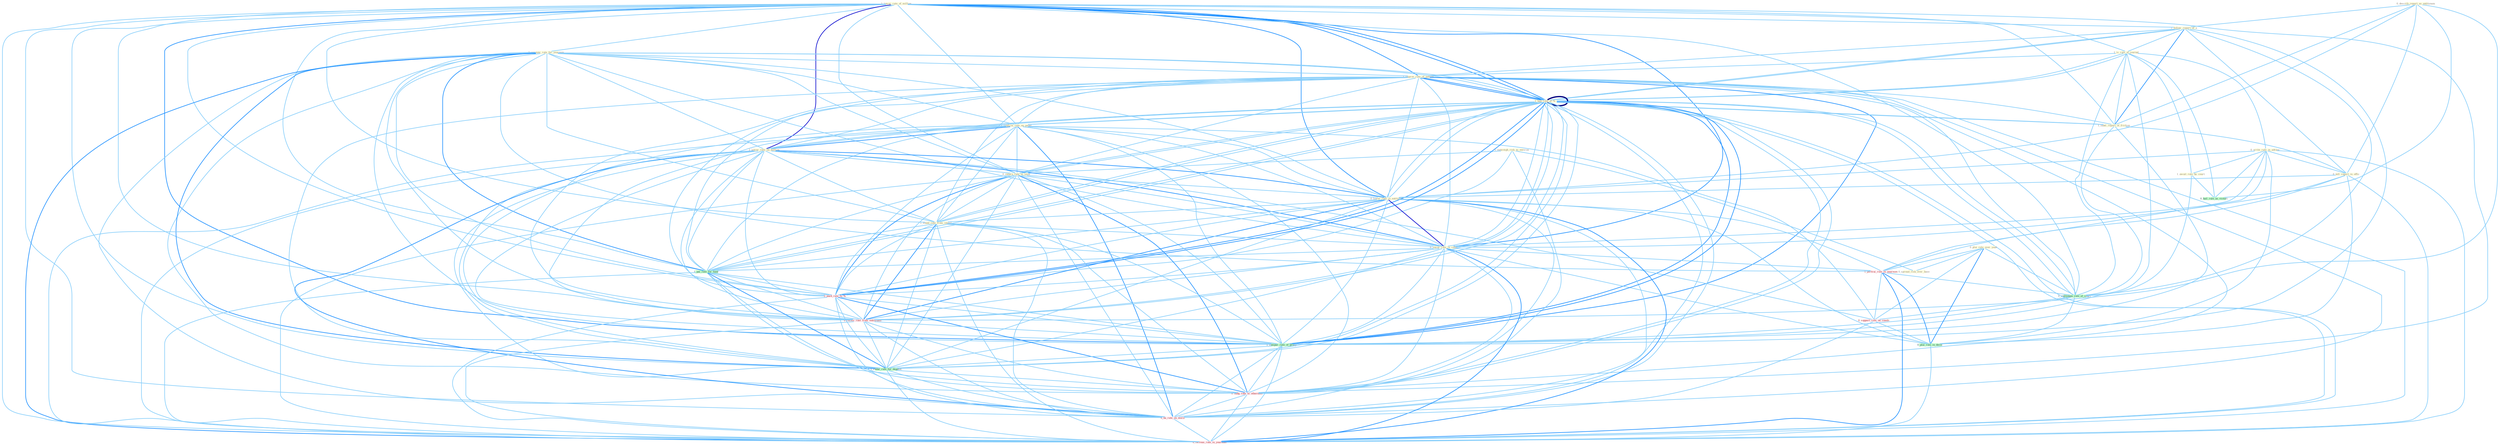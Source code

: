 Graph G{ 
    node
    [shape=polygon,style=filled,width=.5,height=.06,color="#BDFCC9",fixedsize=true,fontsize=4,
    fontcolor="#2f4f4f"];
    {node
    [color="#ffffe0", fontcolor="#8b7d6b"] "1_lower_rate_of_million " "0_describ_report_as_entitynam " "1_follow_report_of_a " "1_is_rule_of_journal " "1_announc_rate_for_yearnum " "1_improv_rate_of_patient " "1_had_rate_of_% " "0_write_rule_in_advanc " "1_label_report_of_friction " "1_confirm_rate_on_paper " "0_tell_report_in_offic " "1_outweigh_risk_to_environ " "0_plai_role_over_year " "1_lower_rate_on_million " "0_return_rate_to_level " "1_await_rule_by_court " "0_spread_risk_over_base " "0_lower_rate_in_entitynam " "1_found_rate_from_invest " "0_lower_rate_in_come "}
{node [color="#fff0f5", fontcolor="#b22222"] "1_portrai_role_in_yearnum " "0_push_rate_to_% " "0_receiv_rate_from_entitynam " "0_support_role_on_condit " "0_nudg_rate_to_othernum " "0_ha_rate_on_morn " "0_increas_rate_in_yearnum "}
edge [color="#B0E2FF"];

	"1_lower_rate_of_million " -- "1_follow_report_of_a " [w="1", color="#87cefa" ];
	"1_lower_rate_of_million " -- "1_is_rule_of_journal " [w="1", color="#87cefa" ];
	"1_lower_rate_of_million " -- "1_announc_rate_for_yearnum " [w="1", color="#87cefa" ];
	"1_lower_rate_of_million " -- "1_improv_rate_of_patient " [w="2", color="#1e90ff" , len=0.8];
	"1_lower_rate_of_million " -- "1_had_rate_of_% " [w="2", color="#1e90ff" , len=0.8];
	"1_lower_rate_of_million " -- "1_label_report_of_friction " [w="1", color="#87cefa" ];
	"1_lower_rate_of_million " -- "1_confirm_rate_on_paper " [w="1", color="#87cefa" ];
	"1_lower_rate_of_million " -- "1_lower_rate_on_million " [w="3", color="#0000cd" , len=0.6];
	"1_lower_rate_of_million " -- "0_return_rate_to_level " [w="1", color="#87cefa" ];
	"1_lower_rate_of_million " -- "0_lower_rate_in_entitynam " [w="2", color="#1e90ff" , len=0.8];
	"1_lower_rate_of_million " -- "1_found_rate_from_invest " [w="1", color="#87cefa" ];
	"1_lower_rate_of_million " -- "0_lower_rate_in_come " [w="2", color="#1e90ff" , len=0.8];
	"1_lower_rate_of_million " -- "1_pai_rate_for_fund " [w="1", color="#87cefa" ];
	"1_lower_rate_of_million " -- "0_push_rate_to_% " [w="1", color="#87cefa" ];
	"1_lower_rate_of_million " -- "1_entitynam_role_of_court " [w="1", color="#87cefa" ];
	"1_lower_rate_of_million " -- "0_receiv_rate_from_entitynam " [w="1", color="#87cefa" ];
	"1_lower_rate_of_million " -- "1_compar_rate_of_group " [w="2", color="#1e90ff" , len=0.8];
	"1_lower_rate_of_million " -- "1_had_rate_of_% " [w="2", color="#1e90ff" , len=0.8];
	"1_lower_rate_of_million " -- "1_reduc_rate_for_deposit " [w="1", color="#87cefa" ];
	"1_lower_rate_of_million " -- "0_nudg_rate_to_othernum " [w="1", color="#87cefa" ];
	"1_lower_rate_of_million " -- "0_ha_rate_on_morn " [w="1", color="#87cefa" ];
	"1_lower_rate_of_million " -- "0_increas_rate_in_yearnum " [w="1", color="#87cefa" ];
	"0_describ_report_as_entitynam " -- "1_follow_report_of_a " [w="1", color="#87cefa" ];
	"0_describ_report_as_entitynam " -- "1_label_report_of_friction " [w="1", color="#87cefa" ];
	"0_describ_report_as_entitynam " -- "0_tell_report_in_offic " [w="1", color="#87cefa" ];
	"0_describ_report_as_entitynam " -- "0_lower_rate_in_entitynam " [w="1", color="#87cefa" ];
	"0_describ_report_as_entitynam " -- "0_receiv_rate_from_entitynam " [w="1", color="#87cefa" ];
	"0_describ_report_as_entitynam " -- "0_hail_rule_as_victori " [w="1", color="#87cefa" ];
	"1_follow_report_of_a " -- "1_is_rule_of_journal " [w="1", color="#87cefa" ];
	"1_follow_report_of_a " -- "1_improv_rate_of_patient " [w="1", color="#87cefa" ];
	"1_follow_report_of_a " -- "1_had_rate_of_% " [w="1", color="#87cefa" ];
	"1_follow_report_of_a " -- "1_label_report_of_friction " [w="2", color="#1e90ff" , len=0.8];
	"1_follow_report_of_a " -- "0_tell_report_in_offic " [w="1", color="#87cefa" ];
	"1_follow_report_of_a " -- "1_entitynam_role_of_court " [w="1", color="#87cefa" ];
	"1_follow_report_of_a " -- "1_compar_rate_of_group " [w="1", color="#87cefa" ];
	"1_follow_report_of_a " -- "1_had_rate_of_% " [w="1", color="#87cefa" ];
	"1_is_rule_of_journal " -- "1_improv_rate_of_patient " [w="1", color="#87cefa" ];
	"1_is_rule_of_journal " -- "1_had_rate_of_% " [w="1", color="#87cefa" ];
	"1_is_rule_of_journal " -- "0_write_rule_in_advanc " [w="1", color="#87cefa" ];
	"1_is_rule_of_journal " -- "1_label_report_of_friction " [w="1", color="#87cefa" ];
	"1_is_rule_of_journal " -- "1_await_rule_by_court " [w="1", color="#87cefa" ];
	"1_is_rule_of_journal " -- "1_entitynam_role_of_court " [w="1", color="#87cefa" ];
	"1_is_rule_of_journal " -- "1_compar_rate_of_group " [w="1", color="#87cefa" ];
	"1_is_rule_of_journal " -- "1_had_rate_of_% " [w="1", color="#87cefa" ];
	"1_is_rule_of_journal " -- "0_hail_rule_as_victori " [w="1", color="#87cefa" ];
	"1_announc_rate_for_yearnum " -- "1_improv_rate_of_patient " [w="1", color="#87cefa" ];
	"1_announc_rate_for_yearnum " -- "1_had_rate_of_% " [w="1", color="#87cefa" ];
	"1_announc_rate_for_yearnum " -- "1_confirm_rate_on_paper " [w="1", color="#87cefa" ];
	"1_announc_rate_for_yearnum " -- "1_lower_rate_on_million " [w="1", color="#87cefa" ];
	"1_announc_rate_for_yearnum " -- "0_return_rate_to_level " [w="1", color="#87cefa" ];
	"1_announc_rate_for_yearnum " -- "0_lower_rate_in_entitynam " [w="1", color="#87cefa" ];
	"1_announc_rate_for_yearnum " -- "1_found_rate_from_invest " [w="1", color="#87cefa" ];
	"1_announc_rate_for_yearnum " -- "0_lower_rate_in_come " [w="1", color="#87cefa" ];
	"1_announc_rate_for_yearnum " -- "1_portrai_role_in_yearnum " [w="1", color="#87cefa" ];
	"1_announc_rate_for_yearnum " -- "1_pai_rate_for_fund " [w="2", color="#1e90ff" , len=0.8];
	"1_announc_rate_for_yearnum " -- "0_push_rate_to_% " [w="1", color="#87cefa" ];
	"1_announc_rate_for_yearnum " -- "0_receiv_rate_from_entitynam " [w="1", color="#87cefa" ];
	"1_announc_rate_for_yearnum " -- "1_compar_rate_of_group " [w="1", color="#87cefa" ];
	"1_announc_rate_for_yearnum " -- "1_had_rate_of_% " [w="1", color="#87cefa" ];
	"1_announc_rate_for_yearnum " -- "1_reduc_rate_for_deposit " [w="2", color="#1e90ff" , len=0.8];
	"1_announc_rate_for_yearnum " -- "0_nudg_rate_to_othernum " [w="1", color="#87cefa" ];
	"1_announc_rate_for_yearnum " -- "0_ha_rate_on_morn " [w="1", color="#87cefa" ];
	"1_announc_rate_for_yearnum " -- "0_increas_rate_in_yearnum " [w="2", color="#1e90ff" , len=0.8];
	"1_improv_rate_of_patient " -- "1_had_rate_of_% " [w="2", color="#1e90ff" , len=0.8];
	"1_improv_rate_of_patient " -- "1_label_report_of_friction " [w="1", color="#87cefa" ];
	"1_improv_rate_of_patient " -- "1_confirm_rate_on_paper " [w="1", color="#87cefa" ];
	"1_improv_rate_of_patient " -- "1_lower_rate_on_million " [w="1", color="#87cefa" ];
	"1_improv_rate_of_patient " -- "0_return_rate_to_level " [w="1", color="#87cefa" ];
	"1_improv_rate_of_patient " -- "0_lower_rate_in_entitynam " [w="1", color="#87cefa" ];
	"1_improv_rate_of_patient " -- "1_found_rate_from_invest " [w="1", color="#87cefa" ];
	"1_improv_rate_of_patient " -- "0_lower_rate_in_come " [w="1", color="#87cefa" ];
	"1_improv_rate_of_patient " -- "1_pai_rate_for_fund " [w="1", color="#87cefa" ];
	"1_improv_rate_of_patient " -- "0_push_rate_to_% " [w="1", color="#87cefa" ];
	"1_improv_rate_of_patient " -- "1_entitynam_role_of_court " [w="1", color="#87cefa" ];
	"1_improv_rate_of_patient " -- "0_receiv_rate_from_entitynam " [w="1", color="#87cefa" ];
	"1_improv_rate_of_patient " -- "1_compar_rate_of_group " [w="2", color="#1e90ff" , len=0.8];
	"1_improv_rate_of_patient " -- "1_had_rate_of_% " [w="2", color="#1e90ff" , len=0.8];
	"1_improv_rate_of_patient " -- "1_reduc_rate_for_deposit " [w="1", color="#87cefa" ];
	"1_improv_rate_of_patient " -- "0_nudg_rate_to_othernum " [w="1", color="#87cefa" ];
	"1_improv_rate_of_patient " -- "0_ha_rate_on_morn " [w="1", color="#87cefa" ];
	"1_improv_rate_of_patient " -- "0_increas_rate_in_yearnum " [w="1", color="#87cefa" ];
	"1_had_rate_of_% " -- "1_label_report_of_friction " [w="1", color="#87cefa" ];
	"1_had_rate_of_% " -- "1_confirm_rate_on_paper " [w="1", color="#87cefa" ];
	"1_had_rate_of_% " -- "1_lower_rate_on_million " [w="1", color="#87cefa" ];
	"1_had_rate_of_% " -- "0_return_rate_to_level " [w="1", color="#87cefa" ];
	"1_had_rate_of_% " -- "0_lower_rate_in_entitynam " [w="1", color="#87cefa" ];
	"1_had_rate_of_% " -- "1_found_rate_from_invest " [w="1", color="#87cefa" ];
	"1_had_rate_of_% " -- "0_lower_rate_in_come " [w="1", color="#87cefa" ];
	"1_had_rate_of_% " -- "1_pai_rate_for_fund " [w="1", color="#87cefa" ];
	"1_had_rate_of_% " -- "0_push_rate_to_% " [w="2", color="#1e90ff" , len=0.8];
	"1_had_rate_of_% " -- "1_entitynam_role_of_court " [w="1", color="#87cefa" ];
	"1_had_rate_of_% " -- "0_receiv_rate_from_entitynam " [w="1", color="#87cefa" ];
	"1_had_rate_of_% " -- "1_compar_rate_of_group " [w="2", color="#1e90ff" , len=0.8];
	"1_had_rate_of_% " -- "1_had_rate_of_% " [w="4", style=bold, color="#000080", len=0.4];
	"1_had_rate_of_% " -- "1_reduc_rate_for_deposit " [w="1", color="#87cefa" ];
	"1_had_rate_of_% " -- "0_nudg_rate_to_othernum " [w="1", color="#87cefa" ];
	"1_had_rate_of_% " -- "0_ha_rate_on_morn " [w="1", color="#87cefa" ];
	"1_had_rate_of_% " -- "0_increas_rate_in_yearnum " [w="1", color="#87cefa" ];
	"0_write_rule_in_advanc " -- "0_tell_report_in_offic " [w="1", color="#87cefa" ];
	"0_write_rule_in_advanc " -- "1_await_rule_by_court " [w="1", color="#87cefa" ];
	"0_write_rule_in_advanc " -- "0_lower_rate_in_entitynam " [w="1", color="#87cefa" ];
	"0_write_rule_in_advanc " -- "0_lower_rate_in_come " [w="1", color="#87cefa" ];
	"0_write_rule_in_advanc " -- "1_portrai_role_in_yearnum " [w="1", color="#87cefa" ];
	"0_write_rule_in_advanc " -- "0_hail_rule_as_victori " [w="1", color="#87cefa" ];
	"0_write_rule_in_advanc " -- "0_plai_role_in_decis " [w="1", color="#87cefa" ];
	"0_write_rule_in_advanc " -- "0_increas_rate_in_yearnum " [w="1", color="#87cefa" ];
	"1_label_report_of_friction " -- "0_tell_report_in_offic " [w="1", color="#87cefa" ];
	"1_label_report_of_friction " -- "1_entitynam_role_of_court " [w="1", color="#87cefa" ];
	"1_label_report_of_friction " -- "1_compar_rate_of_group " [w="1", color="#87cefa" ];
	"1_label_report_of_friction " -- "1_had_rate_of_% " [w="1", color="#87cefa" ];
	"1_confirm_rate_on_paper " -- "1_lower_rate_on_million " [w="2", color="#1e90ff" , len=0.8];
	"1_confirm_rate_on_paper " -- "0_return_rate_to_level " [w="1", color="#87cefa" ];
	"1_confirm_rate_on_paper " -- "0_lower_rate_in_entitynam " [w="1", color="#87cefa" ];
	"1_confirm_rate_on_paper " -- "1_found_rate_from_invest " [w="1", color="#87cefa" ];
	"1_confirm_rate_on_paper " -- "0_lower_rate_in_come " [w="1", color="#87cefa" ];
	"1_confirm_rate_on_paper " -- "1_pai_rate_for_fund " [w="1", color="#87cefa" ];
	"1_confirm_rate_on_paper " -- "0_push_rate_to_% " [w="1", color="#87cefa" ];
	"1_confirm_rate_on_paper " -- "0_receiv_rate_from_entitynam " [w="1", color="#87cefa" ];
	"1_confirm_rate_on_paper " -- "1_compar_rate_of_group " [w="1", color="#87cefa" ];
	"1_confirm_rate_on_paper " -- "0_support_role_on_condit " [w="1", color="#87cefa" ];
	"1_confirm_rate_on_paper " -- "1_had_rate_of_% " [w="1", color="#87cefa" ];
	"1_confirm_rate_on_paper " -- "1_reduc_rate_for_deposit " [w="1", color="#87cefa" ];
	"1_confirm_rate_on_paper " -- "0_nudg_rate_to_othernum " [w="1", color="#87cefa" ];
	"1_confirm_rate_on_paper " -- "0_ha_rate_on_morn " [w="2", color="#1e90ff" , len=0.8];
	"1_confirm_rate_on_paper " -- "0_increas_rate_in_yearnum " [w="1", color="#87cefa" ];
	"0_tell_report_in_offic " -- "0_lower_rate_in_entitynam " [w="1", color="#87cefa" ];
	"0_tell_report_in_offic " -- "0_lower_rate_in_come " [w="1", color="#87cefa" ];
	"0_tell_report_in_offic " -- "1_portrai_role_in_yearnum " [w="1", color="#87cefa" ];
	"0_tell_report_in_offic " -- "0_plai_role_in_decis " [w="1", color="#87cefa" ];
	"0_tell_report_in_offic " -- "0_increas_rate_in_yearnum " [w="1", color="#87cefa" ];
	"1_outweigh_risk_to_environ " -- "0_return_rate_to_level " [w="1", color="#87cefa" ];
	"1_outweigh_risk_to_environ " -- "0_spread_risk_over_base " [w="1", color="#87cefa" ];
	"1_outweigh_risk_to_environ " -- "0_push_rate_to_% " [w="1", color="#87cefa" ];
	"1_outweigh_risk_to_environ " -- "0_nudg_rate_to_othernum " [w="1", color="#87cefa" ];
	"0_plai_role_over_year " -- "0_spread_risk_over_base " [w="1", color="#87cefa" ];
	"0_plai_role_over_year " -- "1_portrai_role_in_yearnum " [w="1", color="#87cefa" ];
	"0_plai_role_over_year " -- "1_entitynam_role_of_court " [w="1", color="#87cefa" ];
	"0_plai_role_over_year " -- "0_support_role_on_condit " [w="1", color="#87cefa" ];
	"0_plai_role_over_year " -- "0_plai_role_in_decis " [w="2", color="#1e90ff" , len=0.8];
	"1_lower_rate_on_million " -- "0_return_rate_to_level " [w="1", color="#87cefa" ];
	"1_lower_rate_on_million " -- "0_lower_rate_in_entitynam " [w="2", color="#1e90ff" , len=0.8];
	"1_lower_rate_on_million " -- "1_found_rate_from_invest " [w="1", color="#87cefa" ];
	"1_lower_rate_on_million " -- "0_lower_rate_in_come " [w="2", color="#1e90ff" , len=0.8];
	"1_lower_rate_on_million " -- "1_pai_rate_for_fund " [w="1", color="#87cefa" ];
	"1_lower_rate_on_million " -- "0_push_rate_to_% " [w="1", color="#87cefa" ];
	"1_lower_rate_on_million " -- "0_receiv_rate_from_entitynam " [w="1", color="#87cefa" ];
	"1_lower_rate_on_million " -- "1_compar_rate_of_group " [w="1", color="#87cefa" ];
	"1_lower_rate_on_million " -- "0_support_role_on_condit " [w="1", color="#87cefa" ];
	"1_lower_rate_on_million " -- "1_had_rate_of_% " [w="1", color="#87cefa" ];
	"1_lower_rate_on_million " -- "1_reduc_rate_for_deposit " [w="1", color="#87cefa" ];
	"1_lower_rate_on_million " -- "0_nudg_rate_to_othernum " [w="1", color="#87cefa" ];
	"1_lower_rate_on_million " -- "0_ha_rate_on_morn " [w="2", color="#1e90ff" , len=0.8];
	"1_lower_rate_on_million " -- "0_increas_rate_in_yearnum " [w="1", color="#87cefa" ];
	"0_return_rate_to_level " -- "0_lower_rate_in_entitynam " [w="1", color="#87cefa" ];
	"0_return_rate_to_level " -- "1_found_rate_from_invest " [w="1", color="#87cefa" ];
	"0_return_rate_to_level " -- "0_lower_rate_in_come " [w="1", color="#87cefa" ];
	"0_return_rate_to_level " -- "1_pai_rate_for_fund " [w="1", color="#87cefa" ];
	"0_return_rate_to_level " -- "0_push_rate_to_% " [w="2", color="#1e90ff" , len=0.8];
	"0_return_rate_to_level " -- "0_receiv_rate_from_entitynam " [w="1", color="#87cefa" ];
	"0_return_rate_to_level " -- "1_compar_rate_of_group " [w="1", color="#87cefa" ];
	"0_return_rate_to_level " -- "1_had_rate_of_% " [w="1", color="#87cefa" ];
	"0_return_rate_to_level " -- "1_reduc_rate_for_deposit " [w="1", color="#87cefa" ];
	"0_return_rate_to_level " -- "0_nudg_rate_to_othernum " [w="2", color="#1e90ff" , len=0.8];
	"0_return_rate_to_level " -- "0_ha_rate_on_morn " [w="1", color="#87cefa" ];
	"0_return_rate_to_level " -- "0_increas_rate_in_yearnum " [w="1", color="#87cefa" ];
	"1_await_rule_by_court " -- "1_entitynam_role_of_court " [w="1", color="#87cefa" ];
	"1_await_rule_by_court " -- "0_hail_rule_as_victori " [w="1", color="#87cefa" ];
	"0_lower_rate_in_entitynam " -- "1_found_rate_from_invest " [w="1", color="#87cefa" ];
	"0_lower_rate_in_entitynam " -- "0_lower_rate_in_come " [w="3", color="#0000cd" , len=0.6];
	"0_lower_rate_in_entitynam " -- "1_portrai_role_in_yearnum " [w="1", color="#87cefa" ];
	"0_lower_rate_in_entitynam " -- "1_pai_rate_for_fund " [w="1", color="#87cefa" ];
	"0_lower_rate_in_entitynam " -- "0_push_rate_to_% " [w="1", color="#87cefa" ];
	"0_lower_rate_in_entitynam " -- "0_receiv_rate_from_entitynam " [w="2", color="#1e90ff" , len=0.8];
	"0_lower_rate_in_entitynam " -- "1_compar_rate_of_group " [w="1", color="#87cefa" ];
	"0_lower_rate_in_entitynam " -- "1_had_rate_of_% " [w="1", color="#87cefa" ];
	"0_lower_rate_in_entitynam " -- "1_reduc_rate_for_deposit " [w="1", color="#87cefa" ];
	"0_lower_rate_in_entitynam " -- "0_nudg_rate_to_othernum " [w="1", color="#87cefa" ];
	"0_lower_rate_in_entitynam " -- "0_plai_role_in_decis " [w="1", color="#87cefa" ];
	"0_lower_rate_in_entitynam " -- "0_ha_rate_on_morn " [w="1", color="#87cefa" ];
	"0_lower_rate_in_entitynam " -- "0_increas_rate_in_yearnum " [w="2", color="#1e90ff" , len=0.8];
	"1_found_rate_from_invest " -- "0_lower_rate_in_come " [w="1", color="#87cefa" ];
	"1_found_rate_from_invest " -- "1_pai_rate_for_fund " [w="1", color="#87cefa" ];
	"1_found_rate_from_invest " -- "0_push_rate_to_% " [w="1", color="#87cefa" ];
	"1_found_rate_from_invest " -- "0_receiv_rate_from_entitynam " [w="2", color="#1e90ff" , len=0.8];
	"1_found_rate_from_invest " -- "1_compar_rate_of_group " [w="1", color="#87cefa" ];
	"1_found_rate_from_invest " -- "1_had_rate_of_% " [w="1", color="#87cefa" ];
	"1_found_rate_from_invest " -- "1_reduc_rate_for_deposit " [w="1", color="#87cefa" ];
	"1_found_rate_from_invest " -- "0_nudg_rate_to_othernum " [w="1", color="#87cefa" ];
	"1_found_rate_from_invest " -- "0_ha_rate_on_morn " [w="1", color="#87cefa" ];
	"1_found_rate_from_invest " -- "0_increas_rate_in_yearnum " [w="1", color="#87cefa" ];
	"0_lower_rate_in_come " -- "1_portrai_role_in_yearnum " [w="1", color="#87cefa" ];
	"0_lower_rate_in_come " -- "1_pai_rate_for_fund " [w="1", color="#87cefa" ];
	"0_lower_rate_in_come " -- "0_push_rate_to_% " [w="1", color="#87cefa" ];
	"0_lower_rate_in_come " -- "0_receiv_rate_from_entitynam " [w="1", color="#87cefa" ];
	"0_lower_rate_in_come " -- "1_compar_rate_of_group " [w="1", color="#87cefa" ];
	"0_lower_rate_in_come " -- "1_had_rate_of_% " [w="1", color="#87cefa" ];
	"0_lower_rate_in_come " -- "1_reduc_rate_for_deposit " [w="1", color="#87cefa" ];
	"0_lower_rate_in_come " -- "0_nudg_rate_to_othernum " [w="1", color="#87cefa" ];
	"0_lower_rate_in_come " -- "0_plai_role_in_decis " [w="1", color="#87cefa" ];
	"0_lower_rate_in_come " -- "0_ha_rate_on_morn " [w="1", color="#87cefa" ];
	"0_lower_rate_in_come " -- "0_increas_rate_in_yearnum " [w="2", color="#1e90ff" , len=0.8];
	"1_portrai_role_in_yearnum " -- "1_entitynam_role_of_court " [w="1", color="#87cefa" ];
	"1_portrai_role_in_yearnum " -- "0_support_role_on_condit " [w="1", color="#87cefa" ];
	"1_portrai_role_in_yearnum " -- "0_plai_role_in_decis " [w="2", color="#1e90ff" , len=0.8];
	"1_portrai_role_in_yearnum " -- "0_increas_rate_in_yearnum " [w="2", color="#1e90ff" , len=0.8];
	"1_pai_rate_for_fund " -- "0_push_rate_to_% " [w="1", color="#87cefa" ];
	"1_pai_rate_for_fund " -- "0_receiv_rate_from_entitynam " [w="1", color="#87cefa" ];
	"1_pai_rate_for_fund " -- "1_compar_rate_of_group " [w="1", color="#87cefa" ];
	"1_pai_rate_for_fund " -- "1_had_rate_of_% " [w="1", color="#87cefa" ];
	"1_pai_rate_for_fund " -- "1_reduc_rate_for_deposit " [w="2", color="#1e90ff" , len=0.8];
	"1_pai_rate_for_fund " -- "0_nudg_rate_to_othernum " [w="1", color="#87cefa" ];
	"1_pai_rate_for_fund " -- "0_ha_rate_on_morn " [w="1", color="#87cefa" ];
	"1_pai_rate_for_fund " -- "0_increas_rate_in_yearnum " [w="1", color="#87cefa" ];
	"0_push_rate_to_% " -- "0_receiv_rate_from_entitynam " [w="1", color="#87cefa" ];
	"0_push_rate_to_% " -- "1_compar_rate_of_group " [w="1", color="#87cefa" ];
	"0_push_rate_to_% " -- "1_had_rate_of_% " [w="2", color="#1e90ff" , len=0.8];
	"0_push_rate_to_% " -- "1_reduc_rate_for_deposit " [w="1", color="#87cefa" ];
	"0_push_rate_to_% " -- "0_nudg_rate_to_othernum " [w="2", color="#1e90ff" , len=0.8];
	"0_push_rate_to_% " -- "0_ha_rate_on_morn " [w="1", color="#87cefa" ];
	"0_push_rate_to_% " -- "0_increas_rate_in_yearnum " [w="1", color="#87cefa" ];
	"1_entitynam_role_of_court " -- "1_compar_rate_of_group " [w="1", color="#87cefa" ];
	"1_entitynam_role_of_court " -- "0_support_role_on_condit " [w="1", color="#87cefa" ];
	"1_entitynam_role_of_court " -- "1_had_rate_of_% " [w="1", color="#87cefa" ];
	"1_entitynam_role_of_court " -- "0_plai_role_in_decis " [w="1", color="#87cefa" ];
	"0_receiv_rate_from_entitynam " -- "1_compar_rate_of_group " [w="1", color="#87cefa" ];
	"0_receiv_rate_from_entitynam " -- "1_had_rate_of_% " [w="1", color="#87cefa" ];
	"0_receiv_rate_from_entitynam " -- "1_reduc_rate_for_deposit " [w="1", color="#87cefa" ];
	"0_receiv_rate_from_entitynam " -- "0_nudg_rate_to_othernum " [w="1", color="#87cefa" ];
	"0_receiv_rate_from_entitynam " -- "0_ha_rate_on_morn " [w="1", color="#87cefa" ];
	"0_receiv_rate_from_entitynam " -- "0_increas_rate_in_yearnum " [w="1", color="#87cefa" ];
	"1_compar_rate_of_group " -- "1_had_rate_of_% " [w="2", color="#1e90ff" , len=0.8];
	"1_compar_rate_of_group " -- "1_reduc_rate_for_deposit " [w="1", color="#87cefa" ];
	"1_compar_rate_of_group " -- "0_nudg_rate_to_othernum " [w="1", color="#87cefa" ];
	"1_compar_rate_of_group " -- "0_ha_rate_on_morn " [w="1", color="#87cefa" ];
	"1_compar_rate_of_group " -- "0_increas_rate_in_yearnum " [w="1", color="#87cefa" ];
	"0_support_role_on_condit " -- "0_plai_role_in_decis " [w="1", color="#87cefa" ];
	"0_support_role_on_condit " -- "0_ha_rate_on_morn " [w="1", color="#87cefa" ];
	"1_had_rate_of_% " -- "1_reduc_rate_for_deposit " [w="1", color="#87cefa" ];
	"1_had_rate_of_% " -- "0_nudg_rate_to_othernum " [w="1", color="#87cefa" ];
	"1_had_rate_of_% " -- "0_ha_rate_on_morn " [w="1", color="#87cefa" ];
	"1_had_rate_of_% " -- "0_increas_rate_in_yearnum " [w="1", color="#87cefa" ];
	"1_reduc_rate_for_deposit " -- "0_nudg_rate_to_othernum " [w="1", color="#87cefa" ];
	"1_reduc_rate_for_deposit " -- "0_ha_rate_on_morn " [w="1", color="#87cefa" ];
	"1_reduc_rate_for_deposit " -- "0_increas_rate_in_yearnum " [w="1", color="#87cefa" ];
	"0_nudg_rate_to_othernum " -- "0_ha_rate_on_morn " [w="1", color="#87cefa" ];
	"0_nudg_rate_to_othernum " -- "0_increas_rate_in_yearnum " [w="1", color="#87cefa" ];
	"0_plai_role_in_decis " -- "0_increas_rate_in_yearnum " [w="1", color="#87cefa" ];
	"0_ha_rate_on_morn " -- "0_increas_rate_in_yearnum " [w="1", color="#87cefa" ];
}